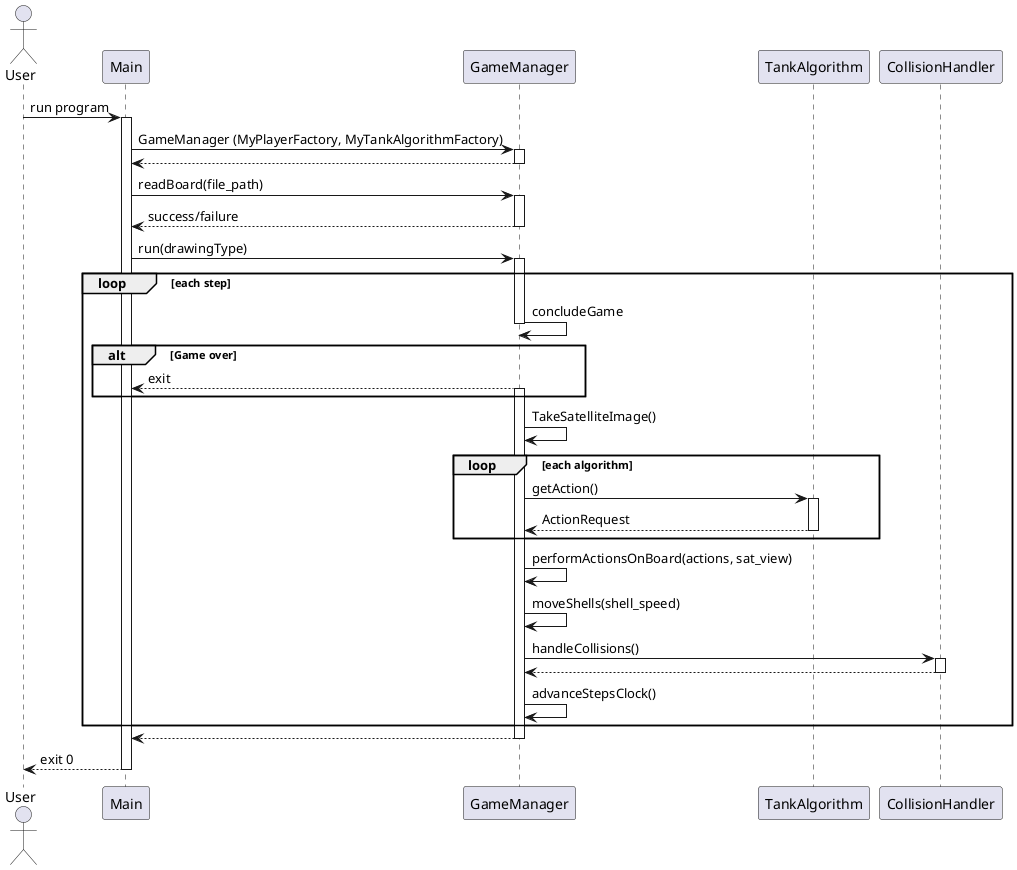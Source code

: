@startuml TanksGameExecution

actor User
User -> Main : run program
activate Main

Main -> GameManager : GameManager (MyPlayerFactory, MyTankAlgorithmFactory)
activate GameManager
GameManager --> Main
deactivate GameManager

Main -> GameManager : readBoard(file_path)
activate GameManager
GameManager --> Main : success/failure
deactivate GameManager

Main -> GameManager : run(drawingType)
activate GameManager

loop each step
    GameManager -> GameManager : concludeGame

    deactivate GameManager
    alt Game over
        GameManager --> Main : exit
        activate GameManager

    end alt
    
    GameManager -> GameManager : TakeSatelliteImage()

    loop each algorithm
    GameManager -> TankAlgorithm : getAction()
    activate TankAlgorithm
    TankAlgorithm --> GameManager : ActionRequest
    deactivate TankAlgorithm
    end loop

    GameManager -> GameManager : performActionsOnBoard(actions, sat_view)

    GameManager -> GameManager : moveShells(shell_speed)
    
    GameManager -> CollisionHandler : handleCollisions()
    activate CollisionHandler
    CollisionHandler --> GameManager
    deactivate CollisionHandler

    GameManager -> GameManager : advanceStepsClock()

end loop

    GameManager --> Main
    deactivate GameManager

    Main --> User : exit 0
    deactivate Main

@enduml